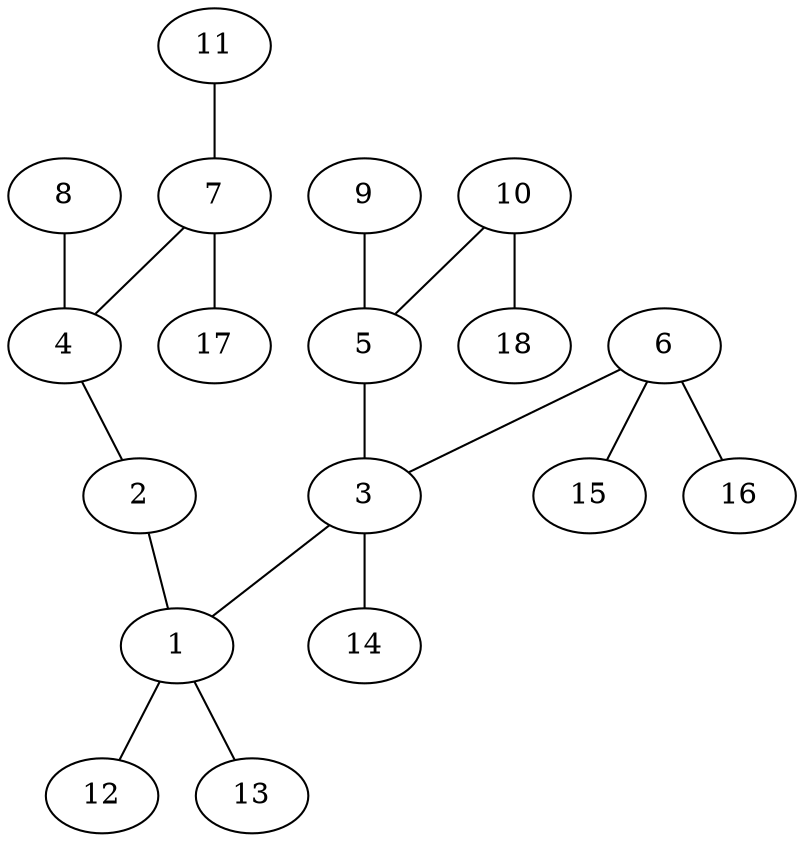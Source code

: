 graph molecule_2444 {
	1	 [chem=C];
	12	 [chem=H];
	1 -- 12	 [valence=1];
	13	 [chem=H];
	1 -- 13	 [valence=1];
	2	 [chem=S];
	2 -- 1	 [valence=1];
	3	 [chem=C];
	3 -- 1	 [valence=1];
	14	 [chem=H];
	3 -- 14	 [valence=1];
	4	 [chem=C];
	4 -- 2	 [valence=1];
	5	 [chem=C];
	5 -- 3	 [valence=1];
	6	 [chem=N];
	6 -- 3	 [valence=1];
	15	 [chem=H];
	6 -- 15	 [valence=1];
	16	 [chem=H];
	6 -- 16	 [valence=1];
	7	 [chem=C];
	7 -- 4	 [valence=2];
	17	 [chem=H];
	7 -- 17	 [valence=1];
	8	 [chem=Cl];
	8 -- 4	 [valence=1];
	9	 [chem=O];
	9 -- 5	 [valence=2];
	10	 [chem=O];
	10 -- 5	 [valence=1];
	18	 [chem=H];
	10 -- 18	 [valence=1];
	11	 [chem=Cl];
	11 -- 7	 [valence=1];
}
